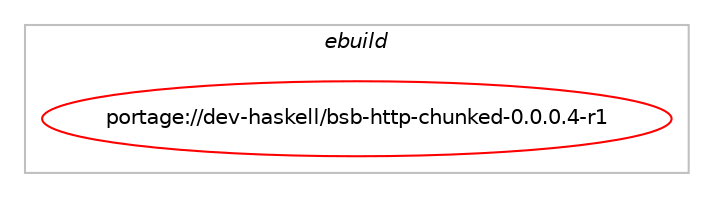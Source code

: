 digraph prolog {

# *************
# Graph options
# *************

newrank=true;
concentrate=true;
compound=true;
graph [rankdir=LR,fontname=Helvetica,fontsize=10,ranksep=1.5];#, ranksep=2.5, nodesep=0.2];
edge  [arrowhead=vee];
node  [fontname=Helvetica,fontsize=10];

# **********
# The ebuild
# **********

subgraph cluster_leftcol {
color=gray;
label=<<i>ebuild</i>>;
id [label="portage://dev-haskell/bsb-http-chunked-0.0.0.4-r1", color=red, width=4, href="../dev-haskell/bsb-http-chunked-0.0.0.4-r1.svg"];
}

# ****************
# The dependencies
# ****************

subgraph cluster_midcol {
color=gray;
label=<<i>dependencies</i>>;
subgraph cluster_compile {
fillcolor="#eeeeee";
style=filled;
label=<<i>compile</i>>;
# *** BEGIN UNKNOWN DEPENDENCY TYPE (TODO) ***
# id -> equal(use_conditional_group(positive,hscolour,portage://dev-haskell/bsb-http-chunked-0.0.0.4-r1,[package_dependency(portage://dev-haskell/bsb-http-chunked-0.0.0.4-r1,install,no,dev-haskell,hscolour,none,[,,],[],[])]))
# *** END UNKNOWN DEPENDENCY TYPE (TODO) ***

# *** BEGIN UNKNOWN DEPENDENCY TYPE (TODO) ***
# id -> equal(use_conditional_group(positive,test,portage://dev-haskell/bsb-http-chunked-0.0.0.4-r1,[package_dependency(portage://dev-haskell/bsb-http-chunked-0.0.0.4-r1,install,no,dev-haskell,attoparsec,none,[,,],[],[]),package_dependency(portage://dev-haskell/bsb-http-chunked-0.0.0.4-r1,install,no,dev-haskell,blaze-builder,greaterequal,[0.2.1.4,,,0.2.1.4],[],[]),package_dependency(portage://dev-haskell/bsb-http-chunked-0.0.0.4-r1,install,no,dev-haskell,doctest,greaterequal,[0.8,,,0.8],[],[]),package_dependency(portage://dev-haskell/bsb-http-chunked-0.0.0.4-r1,install,no,dev-haskell,hedgehog,none,[,,],[],[]),package_dependency(portage://dev-haskell/bsb-http-chunked-0.0.0.4-r1,install,no,dev-haskell,tasty,none,[,,],[],[]),package_dependency(portage://dev-haskell/bsb-http-chunked-0.0.0.4-r1,install,no,dev-haskell,tasty-hedgehog,none,[,,],[],[]),package_dependency(portage://dev-haskell/bsb-http-chunked-0.0.0.4-r1,install,no,dev-haskell,tasty-hunit,none,[,,],[],[])]))
# *** END UNKNOWN DEPENDENCY TYPE (TODO) ***

# *** BEGIN UNKNOWN DEPENDENCY TYPE (TODO) ***
# id -> equal(package_dependency(portage://dev-haskell/bsb-http-chunked-0.0.0.4-r1,install,no,dev-haskell,cabal,greaterequal,[3.0.0.0,,,3.0.0.0],[],[]))
# *** END UNKNOWN DEPENDENCY TYPE (TODO) ***

# *** BEGIN UNKNOWN DEPENDENCY TYPE (TODO) ***
# id -> equal(package_dependency(portage://dev-haskell/bsb-http-chunked-0.0.0.4-r1,install,no,dev-lang,ghc,greaterequal,[8.8.1,,,8.8.1],any_same_slot,[]))
# *** END UNKNOWN DEPENDENCY TYPE (TODO) ***

}
subgraph cluster_compileandrun {
fillcolor="#eeeeee";
style=filled;
label=<<i>compile and run</i>>;
}
subgraph cluster_run {
fillcolor="#eeeeee";
style=filled;
label=<<i>run</i>>;
# *** BEGIN UNKNOWN DEPENDENCY TYPE (TODO) ***
# id -> equal(package_dependency(portage://dev-haskell/bsb-http-chunked-0.0.0.4-r1,run,no,dev-lang,ghc,greaterequal,[8.8.1,,,8.8.1],any_same_slot,[]))
# *** END UNKNOWN DEPENDENCY TYPE (TODO) ***

# *** BEGIN UNKNOWN DEPENDENCY TYPE (TODO) ***
# id -> equal(package_dependency(portage://dev-haskell/bsb-http-chunked-0.0.0.4-r1,run,no,dev-lang,ghc,none,[,,],any_same_slot,[use(optenable(profile),none)]))
# *** END UNKNOWN DEPENDENCY TYPE (TODO) ***

}
}

# **************
# The candidates
# **************

subgraph cluster_choices {
rank=same;
color=gray;
label=<<i>candidates</i>>;

}

}
